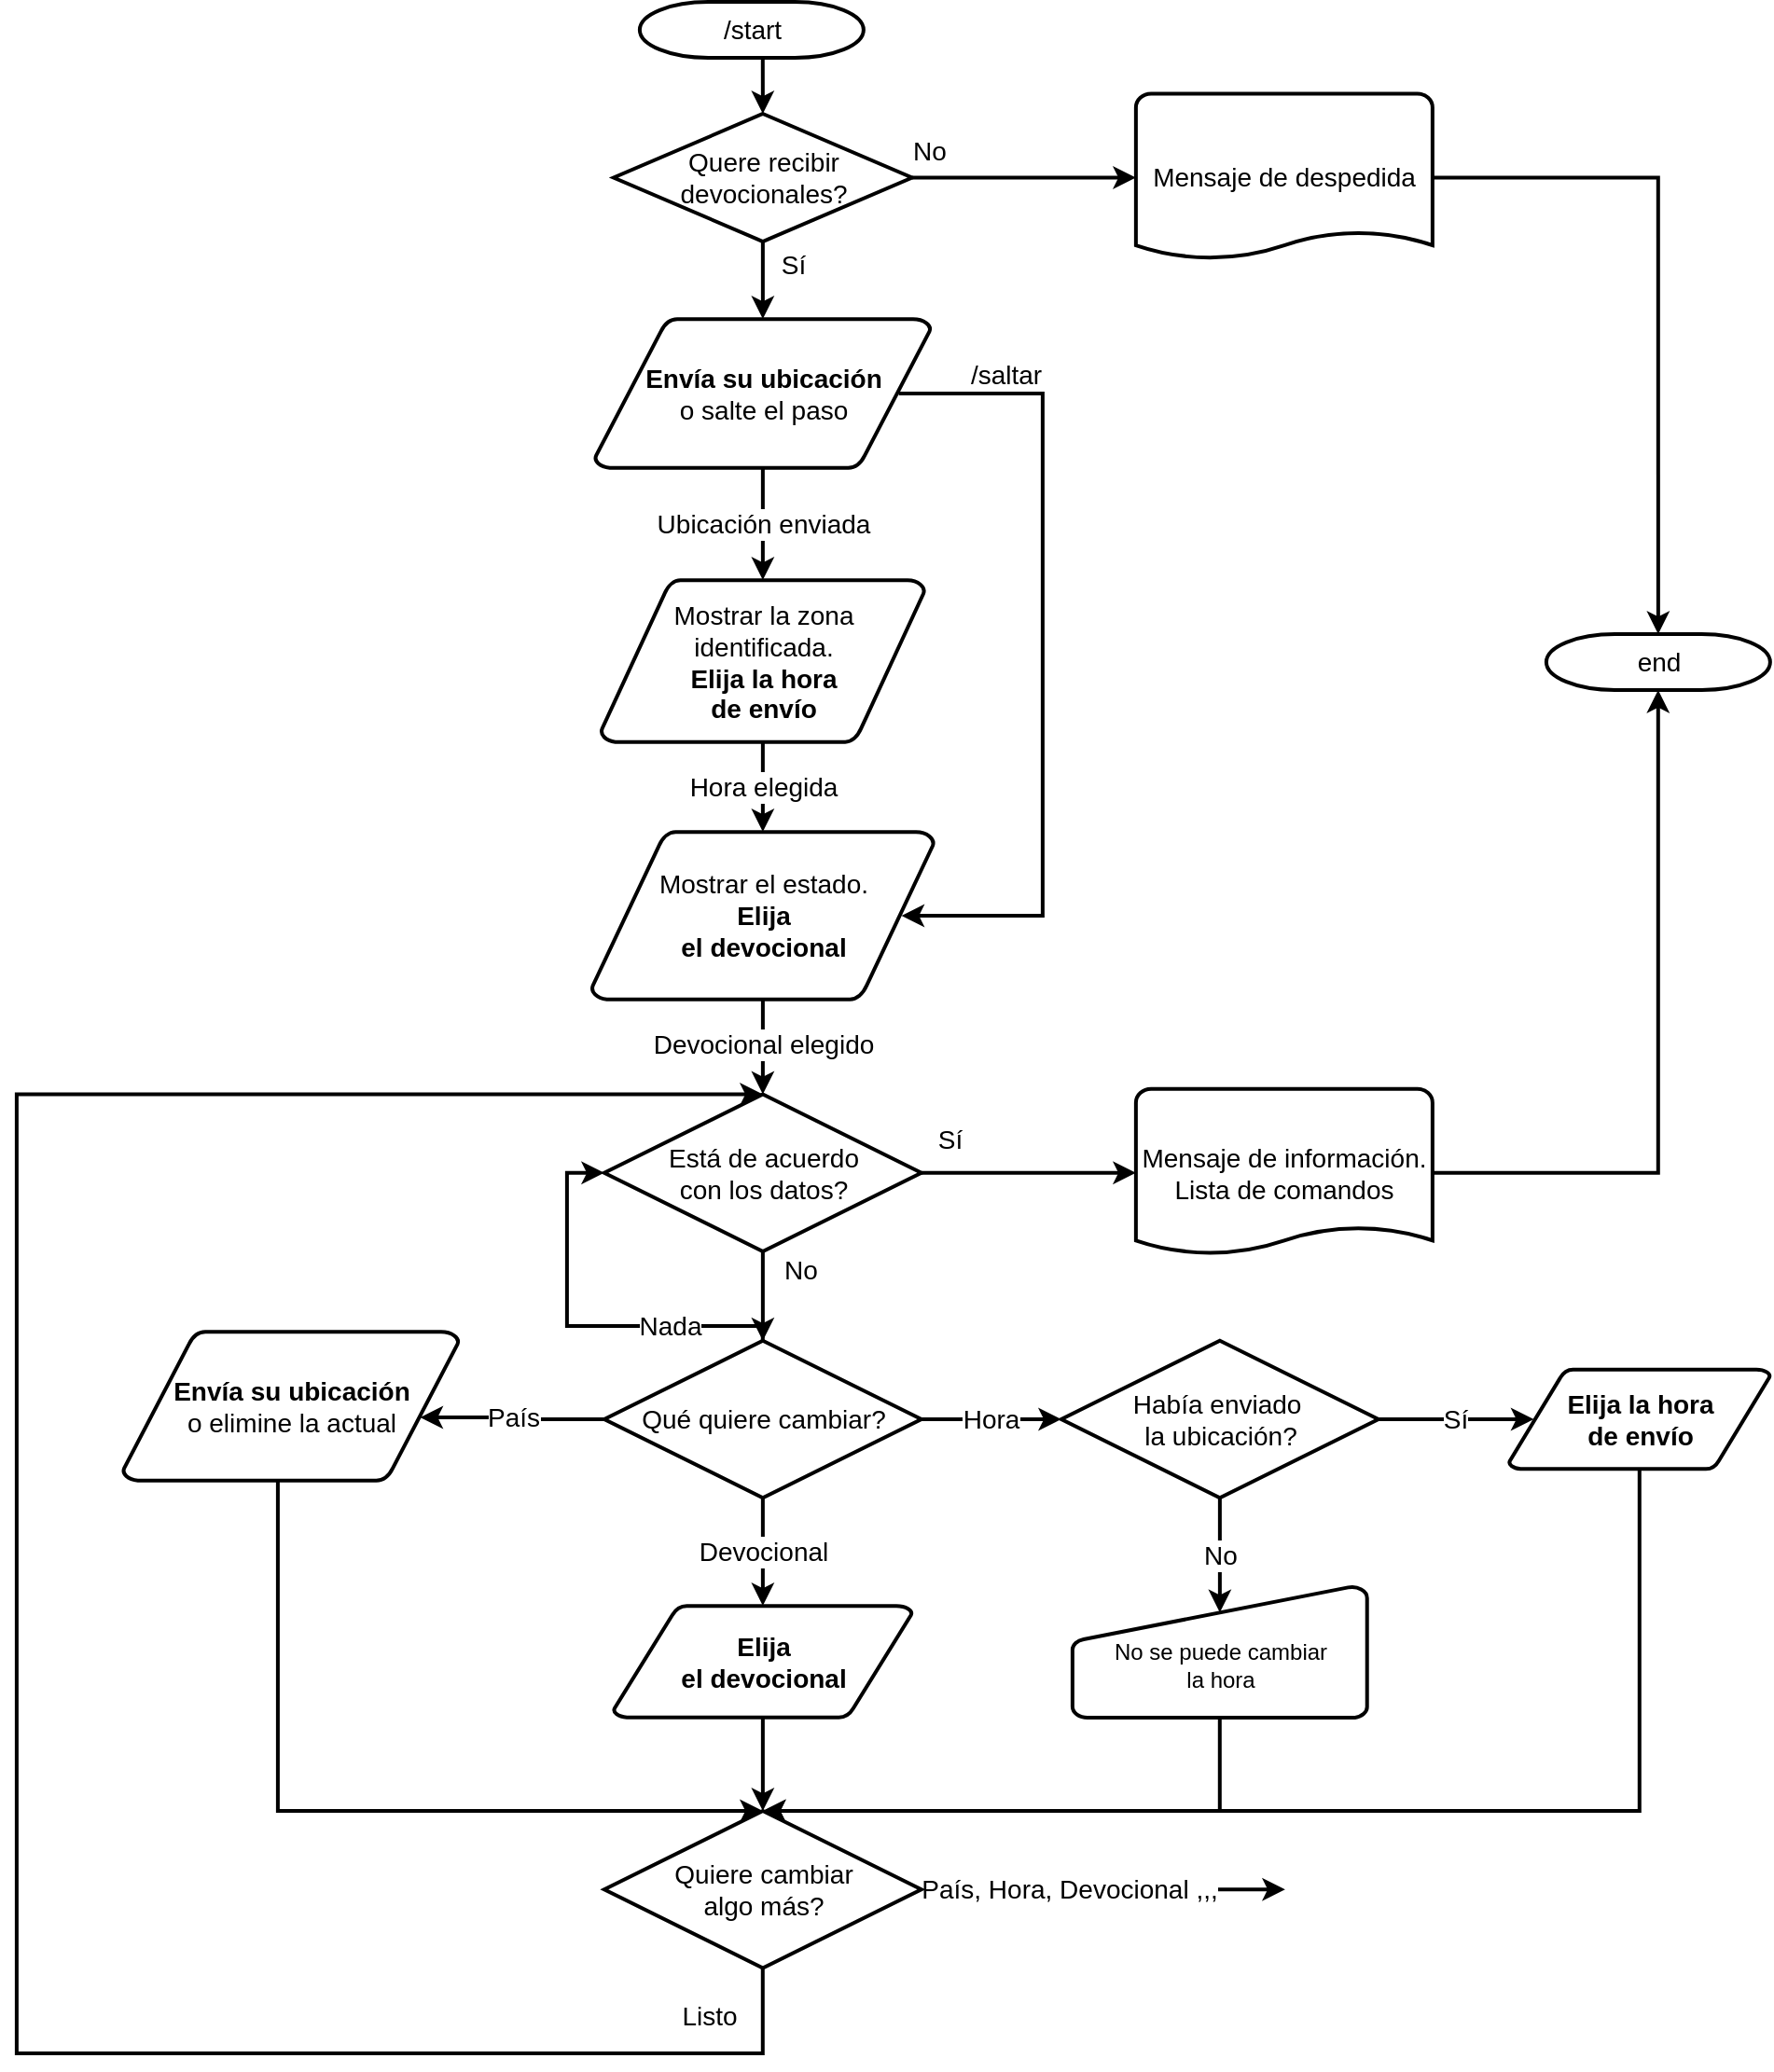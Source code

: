 <mxfile version="14.5.1" type="device"><diagram id="6a731a19-8d31-9384-78a2-239565b7b9f0" name="Page-1"><mxGraphModel dx="1205" dy="744" grid="1" gridSize="10" guides="1" tooltips="1" connect="1" arrows="1" fold="1" page="1" pageScale="1" pageWidth="1169" pageHeight="827" background="#ffffff" math="0" shadow="0"><root><mxCell id="0"/><mxCell id="1" parent="0"/><mxCell id="K-kjGQB7YsghfW2wiIcS-73" value="&lt;span style=&quot;background-color: rgb(255 , 255 , 255)&quot;&gt;Qué quiere cambiar?&lt;/span&gt;" style="shape=mxgraph.flowchart.decision;strokeWidth=2;gradientColor=none;gradientDirection=north;fontStyle=0;html=1;fontSize=14;" vertex="1" parent="1"><mxGeometry x="454.94" y="827.88" width="170" height="84.25" as="geometry"/></mxCell><mxCell id="K-kjGQB7YsghfW2wiIcS-59" value="No" style="edgeStyle=orthogonalEdgeStyle;rounded=0;orthogonalLoop=1;jettySize=auto;html=1;exitX=1;exitY=0.5;exitDx=0;exitDy=0;exitPerimeter=0;strokeWidth=2;fontSize=14;entryX=0;entryY=0.5;entryDx=0;entryDy=0;entryPerimeter=0;" edge="1" parent="1" source="K-kjGQB7YsghfW2wiIcS-55" target="K-kjGQB7YsghfW2wiIcS-97"><mxGeometry x="-0.833" y="14" relative="1" as="geometry"><mxPoint x="799.94" y="204" as="targetPoint"/><mxPoint x="-1" as="offset"/></mxGeometry></mxCell><mxCell id="K-kjGQB7YsghfW2wiIcS-61" value="Sí" style="edgeStyle=orthogonalEdgeStyle;rounded=0;orthogonalLoop=1;jettySize=auto;html=1;exitX=0.5;exitY=1;exitDx=0;exitDy=0;exitPerimeter=0;entryX=0.5;entryY=0;entryDx=0;entryDy=0;entryPerimeter=0;strokeWidth=2;fontSize=14;" edge="1" parent="1" source="K-kjGQB7YsghfW2wiIcS-55" target="K-kjGQB7YsghfW2wiIcS-60"><mxGeometry x="-0.446" y="16" relative="1" as="geometry"><mxPoint y="1" as="offset"/></mxGeometry></mxCell><mxCell id="K-kjGQB7YsghfW2wiIcS-55" value="Quere recibir&lt;br style=&quot;font-size: 14px;&quot;&gt;devocionales?" style="shape=mxgraph.flowchart.decision;strokeWidth=2;gradientColor=none;gradientDirection=north;fontStyle=0;html=1;fontSize=14;" vertex="1" parent="1"><mxGeometry x="459.94" y="170" width="160" height="68.5" as="geometry"/></mxCell><mxCell id="K-kjGQB7YsghfW2wiIcS-57" style="edgeStyle=orthogonalEdgeStyle;rounded=0;orthogonalLoop=1;jettySize=auto;html=1;exitX=0.5;exitY=1;exitDx=0;exitDy=0;exitPerimeter=0;entryX=0.5;entryY=0;entryDx=0;entryDy=0;entryPerimeter=0;strokeWidth=2;fontSize=14;" edge="1" parent="1" source="K-kjGQB7YsghfW2wiIcS-56" target="K-kjGQB7YsghfW2wiIcS-55"><mxGeometry relative="1" as="geometry"/></mxCell><mxCell id="K-kjGQB7YsghfW2wiIcS-56" value="/start" style="shape=mxgraph.flowchart.terminator;strokeWidth=2;gradientColor=none;gradientDirection=north;fontStyle=0;html=1;fontSize=14;" vertex="1" parent="1"><mxGeometry x="473.94" y="110" width="120" height="30" as="geometry"/></mxCell><mxCell id="K-kjGQB7YsghfW2wiIcS-63" value="Ubicación enviada" style="edgeStyle=orthogonalEdgeStyle;rounded=0;orthogonalLoop=1;jettySize=auto;html=1;exitX=0.5;exitY=1;exitDx=0;exitDy=0;exitPerimeter=0;entryX=0.5;entryY=0;entryDx=0;entryDy=0;entryPerimeter=0;strokeWidth=2;fontSize=14;" edge="1" parent="1" source="K-kjGQB7YsghfW2wiIcS-60" target="K-kjGQB7YsghfW2wiIcS-62"><mxGeometry relative="1" as="geometry"/></mxCell><mxCell id="K-kjGQB7YsghfW2wiIcS-66" value="/saltar" style="edgeStyle=orthogonalEdgeStyle;rounded=0;orthogonalLoop=1;jettySize=auto;html=1;exitX=0.905;exitY=0.5;exitDx=0;exitDy=0;exitPerimeter=0;entryX=0.905;entryY=0.5;entryDx=0;entryDy=0;entryPerimeter=0;strokeWidth=2;fontSize=14;" edge="1" parent="1" source="K-kjGQB7YsghfW2wiIcS-60" target="K-kjGQB7YsghfW2wiIcS-64"><mxGeometry x="-0.736" y="10" relative="1" as="geometry"><mxPoint x="719.94" y="590" as="targetPoint"/><Array as="points"><mxPoint x="689.94" y="320"/><mxPoint x="689.94" y="600"/></Array><mxPoint as="offset"/></mxGeometry></mxCell><mxCell id="K-kjGQB7YsghfW2wiIcS-60" value="&lt;b style=&quot;font-size: 14px;&quot;&gt;Envía su ubicación&lt;/b&gt;&lt;br style=&quot;font-size: 14px;&quot;&gt;o salte el paso" style="shape=mxgraph.flowchart.data;strokeWidth=2;gradientColor=none;gradientDirection=north;fontStyle=0;html=1;fontSize=14;" vertex="1" parent="1"><mxGeometry x="449.94" y="280" width="180" height="80" as="geometry"/></mxCell><mxCell id="K-kjGQB7YsghfW2wiIcS-65" value="Hora elegida" style="edgeStyle=orthogonalEdgeStyle;rounded=0;orthogonalLoop=1;jettySize=auto;html=1;exitX=0.5;exitY=1;exitDx=0;exitDy=0;exitPerimeter=0;entryX=0.5;entryY=0;entryDx=0;entryDy=0;entryPerimeter=0;strokeWidth=2;fontSize=14;" edge="1" parent="1" source="K-kjGQB7YsghfW2wiIcS-62" target="K-kjGQB7YsghfW2wiIcS-64"><mxGeometry relative="1" as="geometry"/></mxCell><mxCell id="K-kjGQB7YsghfW2wiIcS-62" value="Mostrar la zona &lt;br style=&quot;font-size: 14px;&quot;&gt;identificada.&lt;br style=&quot;font-size: 14px;&quot;&gt;&lt;b style=&quot;font-size: 14px;&quot;&gt;Elija la hora&lt;br style=&quot;font-size: 14px;&quot;&gt;de envío&lt;/b&gt;" style="shape=mxgraph.flowchart.data;strokeWidth=2;gradientColor=none;gradientDirection=north;fontStyle=0;html=1;fontSize=14;" vertex="1" parent="1"><mxGeometry x="453.19" y="420" width="173.5" height="87" as="geometry"/></mxCell><mxCell id="K-kjGQB7YsghfW2wiIcS-69" value="Devocional elegido" style="edgeStyle=orthogonalEdgeStyle;rounded=0;orthogonalLoop=1;jettySize=auto;html=1;entryX=0.5;entryY=0;entryDx=0;entryDy=0;entryPerimeter=0;strokeWidth=2;fontSize=14;" edge="1" parent="1" source="K-kjGQB7YsghfW2wiIcS-64" target="K-kjGQB7YsghfW2wiIcS-68"><mxGeometry x="-0.001" relative="1" as="geometry"><mxPoint y="-1" as="offset"/></mxGeometry></mxCell><mxCell id="K-kjGQB7YsghfW2wiIcS-64" value="Mostrar el estado.&lt;br style=&quot;font-size: 14px;&quot;&gt;&lt;b style=&quot;font-size: 14px;&quot;&gt;Elija&lt;br style=&quot;font-size: 14px;&quot;&gt;el devocional&lt;/b&gt;" style="shape=mxgraph.flowchart.data;strokeWidth=2;gradientColor=none;gradientDirection=north;fontStyle=0;html=1;fontSize=14;" vertex="1" parent="1"><mxGeometry x="448.19" y="555" width="183.5" height="90" as="geometry"/></mxCell><mxCell id="K-kjGQB7YsghfW2wiIcS-72" value="Sí" style="edgeStyle=orthogonalEdgeStyle;rounded=0;orthogonalLoop=1;jettySize=auto;html=1;exitX=1;exitY=0.5;exitDx=0;exitDy=0;exitPerimeter=0;entryX=0;entryY=0.5;entryDx=0;entryDy=0;entryPerimeter=0;strokeWidth=2;fontSize=14;" edge="1" parent="1" source="K-kjGQB7YsghfW2wiIcS-68" target="K-kjGQB7YsghfW2wiIcS-95"><mxGeometry x="-0.739" y="18" relative="1" as="geometry"><mxPoint as="offset"/></mxGeometry></mxCell><mxCell id="K-kjGQB7YsghfW2wiIcS-74" value="No" style="edgeStyle=orthogonalEdgeStyle;rounded=0;orthogonalLoop=1;jettySize=auto;html=1;entryX=0.5;entryY=0;entryDx=0;entryDy=0;entryPerimeter=0;strokeWidth=2;fontSize=14;" edge="1" parent="1" source="K-kjGQB7YsghfW2wiIcS-68" target="K-kjGQB7YsghfW2wiIcS-73"><mxGeometry x="-0.582" y="20" relative="1" as="geometry"><mxPoint as="offset"/></mxGeometry></mxCell><mxCell id="K-kjGQB7YsghfW2wiIcS-68" value="Está de acuerdo&lt;br&gt;con los datos?" style="shape=mxgraph.flowchart.decision;strokeWidth=2;gradientColor=none;gradientDirection=north;fontStyle=0;html=1;fontSize=14;" vertex="1" parent="1"><mxGeometry x="454.94" y="695.75" width="170" height="84.25" as="geometry"/></mxCell><mxCell id="K-kjGQB7YsghfW2wiIcS-70" value="end" style="shape=mxgraph.flowchart.terminator;strokeWidth=2;gradientColor=none;gradientDirection=north;fontStyle=0;html=1;fontSize=14;" vertex="1" parent="1"><mxGeometry x="959.94" y="449" width="120" height="30" as="geometry"/></mxCell><mxCell id="K-kjGQB7YsghfW2wiIcS-75" value="País" style="edgeStyle=orthogonalEdgeStyle;rounded=0;orthogonalLoop=1;jettySize=auto;html=1;exitX=0;exitY=0.5;exitDx=0;exitDy=0;exitPerimeter=0;strokeWidth=2;fontSize=14;entryX=0.885;entryY=0.575;entryDx=0;entryDy=0;entryPerimeter=0;" edge="1" parent="1" source="K-kjGQB7YsghfW2wiIcS-73" target="K-kjGQB7YsghfW2wiIcS-81"><mxGeometry relative="1" as="geometry"><mxPoint x="359.94" y="870" as="targetPoint"/></mxGeometry></mxCell><mxCell id="K-kjGQB7YsghfW2wiIcS-76" value="Hora" style="edgeStyle=orthogonalEdgeStyle;rounded=0;orthogonalLoop=1;jettySize=auto;html=1;strokeWidth=2;fontSize=14;entryX=0;entryY=0.5;entryDx=0;entryDy=0;entryPerimeter=0;" edge="1" parent="1" source="K-kjGQB7YsghfW2wiIcS-73" target="K-kjGQB7YsghfW2wiIcS-83"><mxGeometry relative="1" as="geometry"><mxPoint x="709.94" y="870.005" as="targetPoint"/></mxGeometry></mxCell><mxCell id="K-kjGQB7YsghfW2wiIcS-77" value="Devocional" style="edgeStyle=orthogonalEdgeStyle;rounded=0;orthogonalLoop=1;jettySize=auto;html=1;strokeWidth=2;fontSize=14;" edge="1" parent="1" source="K-kjGQB7YsghfW2wiIcS-73" target="K-kjGQB7YsghfW2wiIcS-82"><mxGeometry relative="1" as="geometry"><mxPoint x="539.94" y="980" as="targetPoint"/></mxGeometry></mxCell><mxCell id="K-kjGQB7YsghfW2wiIcS-80" value="Nada" style="edgeStyle=orthogonalEdgeStyle;rounded=0;orthogonalLoop=1;jettySize=auto;html=1;entryX=0;entryY=0.5;entryDx=0;entryDy=0;entryPerimeter=0;strokeWidth=2;fontSize=14;" edge="1" parent="1" source="K-kjGQB7YsghfW2wiIcS-73" target="K-kjGQB7YsghfW2wiIcS-68"><mxGeometry x="-0.462" relative="1" as="geometry"><Array as="points"><mxPoint x="539.94" y="820"/><mxPoint x="434.94" y="820"/><mxPoint x="434.94" y="738"/></Array><mxPoint as="offset"/></mxGeometry></mxCell><mxCell id="K-kjGQB7YsghfW2wiIcS-89" style="edgeStyle=orthogonalEdgeStyle;rounded=0;orthogonalLoop=1;jettySize=auto;html=1;strokeWidth=2;fontSize=14;entryX=0.5;entryY=0;entryDx=0;entryDy=0;entryPerimeter=0;" edge="1" parent="1" source="K-kjGQB7YsghfW2wiIcS-81" target="K-kjGQB7YsghfW2wiIcS-88"><mxGeometry relative="1" as="geometry"><Array as="points"><mxPoint x="279.94" y="1080"/></Array></mxGeometry></mxCell><mxCell id="K-kjGQB7YsghfW2wiIcS-81" value="&lt;b style=&quot;font-size: 14px&quot;&gt;Envía su ubicación&lt;/b&gt;&lt;br style=&quot;font-size: 14px&quot;&gt;o elimine la actual" style="shape=mxgraph.flowchart.data;strokeWidth=2;gradientColor=none;gradientDirection=north;fontStyle=0;html=1;fontSize=14;" vertex="1" parent="1"><mxGeometry x="196.94" y="823" width="180" height="80" as="geometry"/></mxCell><mxCell id="K-kjGQB7YsghfW2wiIcS-90" style="edgeStyle=orthogonalEdgeStyle;rounded=0;orthogonalLoop=1;jettySize=auto;html=1;entryX=0.5;entryY=0;entryDx=0;entryDy=0;entryPerimeter=0;strokeWidth=2;fontSize=14;" edge="1" parent="1" source="K-kjGQB7YsghfW2wiIcS-82" target="K-kjGQB7YsghfW2wiIcS-88"><mxGeometry relative="1" as="geometry"/></mxCell><mxCell id="K-kjGQB7YsghfW2wiIcS-82" value="&lt;b style=&quot;font-size: 14px&quot;&gt;Elija&lt;br style=&quot;font-size: 14px&quot;&gt;el devocional&lt;/b&gt;" style="shape=mxgraph.flowchart.data;strokeWidth=2;gradientColor=none;gradientDirection=north;fontStyle=0;html=1;fontSize=14;" vertex="1" parent="1"><mxGeometry x="459.94" y="970" width="160" height="60" as="geometry"/></mxCell><mxCell id="K-kjGQB7YsghfW2wiIcS-85" value="Sí" style="edgeStyle=orthogonalEdgeStyle;rounded=0;orthogonalLoop=1;jettySize=auto;html=1;entryX=0.095;entryY=0.5;entryDx=0;entryDy=0;entryPerimeter=0;strokeWidth=2;fontSize=14;" edge="1" parent="1" source="K-kjGQB7YsghfW2wiIcS-83" target="K-kjGQB7YsghfW2wiIcS-84"><mxGeometry relative="1" as="geometry"/></mxCell><mxCell id="K-kjGQB7YsghfW2wiIcS-87" value="No" style="edgeStyle=orthogonalEdgeStyle;rounded=0;orthogonalLoop=1;jettySize=auto;html=1;entryX=0.5;entryY=0.195;entryDx=0;entryDy=0;entryPerimeter=0;strokeWidth=2;fontSize=14;" edge="1" parent="1" source="K-kjGQB7YsghfW2wiIcS-83" target="K-kjGQB7YsghfW2wiIcS-86"><mxGeometry relative="1" as="geometry"/></mxCell><mxCell id="K-kjGQB7YsghfW2wiIcS-83" value="Había enviado&amp;nbsp;&lt;br&gt;la ubicación?" style="shape=mxgraph.flowchart.decision;strokeWidth=2;gradientColor=none;gradientDirection=north;fontStyle=0;html=1;fontSize=14;" vertex="1" parent="1"><mxGeometry x="699.94" y="827.88" width="170" height="84.25" as="geometry"/></mxCell><mxCell id="K-kjGQB7YsghfW2wiIcS-92" style="edgeStyle=orthogonalEdgeStyle;rounded=0;orthogonalLoop=1;jettySize=auto;html=1;entryX=0.5;entryY=0;entryDx=0;entryDy=0;entryPerimeter=0;strokeWidth=2;fontSize=14;" edge="1" parent="1" source="K-kjGQB7YsghfW2wiIcS-84" target="K-kjGQB7YsghfW2wiIcS-88"><mxGeometry relative="1" as="geometry"><Array as="points"><mxPoint x="1009.94" y="1080"/></Array></mxGeometry></mxCell><mxCell id="K-kjGQB7YsghfW2wiIcS-84" value="&lt;b style=&quot;font-size: 14px&quot;&gt;Elija la hora&lt;br style=&quot;font-size: 14px&quot;&gt;de envío&lt;/b&gt;" style="shape=mxgraph.flowchart.data;strokeWidth=2;gradientColor=none;gradientDirection=north;fontStyle=0;html=1;fontSize=14;" vertex="1" parent="1"><mxGeometry x="939.94" y="843.26" width="140" height="53.5" as="geometry"/></mxCell><mxCell id="K-kjGQB7YsghfW2wiIcS-91" style="edgeStyle=orthogonalEdgeStyle;rounded=0;orthogonalLoop=1;jettySize=auto;html=1;entryX=0.5;entryY=0;entryDx=0;entryDy=0;entryPerimeter=0;strokeWidth=2;fontSize=14;" edge="1" parent="1" source="K-kjGQB7YsghfW2wiIcS-86" target="K-kjGQB7YsghfW2wiIcS-88"><mxGeometry relative="1" as="geometry"><Array as="points"><mxPoint x="784.94" y="1080"/></Array></mxGeometry></mxCell><mxCell id="K-kjGQB7YsghfW2wiIcS-86" value="&lt;br&gt;No se puede cambiar&lt;br&gt;la hora" style="shape=mxgraph.flowchart.manual_input;strokeWidth=2;gradientColor=none;gradientDirection=north;fontStyle=0;html=1;" vertex="1" parent="1"><mxGeometry x="705.94" y="960" width="158" height="70" as="geometry"/></mxCell><mxCell id="K-kjGQB7YsghfW2wiIcS-93" value="País, Hora, Devocional ,,," style="edgeStyle=orthogonalEdgeStyle;rounded=0;orthogonalLoop=1;jettySize=auto;html=1;strokeWidth=2;fontSize=14;" edge="1" parent="1" source="K-kjGQB7YsghfW2wiIcS-88"><mxGeometry x="0.0" y="-18" relative="1" as="geometry"><mxPoint x="819.94" y="1122.125" as="targetPoint"/><mxPoint as="offset"/></mxGeometry></mxCell><mxCell id="K-kjGQB7YsghfW2wiIcS-94" value="Listo" style="edgeStyle=orthogonalEdgeStyle;rounded=0;orthogonalLoop=1;jettySize=auto;html=1;strokeWidth=2;fontSize=14;entryX=0.5;entryY=0;entryDx=0;entryDy=0;entryPerimeter=0;" edge="1" parent="1" source="K-kjGQB7YsghfW2wiIcS-88" target="K-kjGQB7YsghfW2wiIcS-68"><mxGeometry x="-0.892" y="-20" relative="1" as="geometry"><mxPoint x="139.94" y="730" as="targetPoint"/><Array as="points"><mxPoint x="539.94" y="1210"/><mxPoint x="139.94" y="1210"/><mxPoint x="139.94" y="696"/></Array><mxPoint x="-1" as="offset"/></mxGeometry></mxCell><mxCell id="K-kjGQB7YsghfW2wiIcS-88" value="&lt;span style=&quot;background-color: rgb(255 , 255 , 255)&quot;&gt;Quiere cambiar&lt;br&gt;algo más?&lt;/span&gt;" style="shape=mxgraph.flowchart.decision;strokeWidth=2;gradientColor=none;gradientDirection=north;fontStyle=0;html=1;fontSize=14;" vertex="1" parent="1"><mxGeometry x="454.94" y="1080" width="170" height="84.25" as="geometry"/></mxCell><mxCell id="K-kjGQB7YsghfW2wiIcS-96" style="edgeStyle=orthogonalEdgeStyle;rounded=0;orthogonalLoop=1;jettySize=auto;html=1;exitX=1;exitY=0.5;exitDx=0;exitDy=0;exitPerimeter=0;strokeWidth=2;fontSize=14;" edge="1" parent="1" source="K-kjGQB7YsghfW2wiIcS-95" target="K-kjGQB7YsghfW2wiIcS-70"><mxGeometry relative="1" as="geometry"/></mxCell><mxCell id="K-kjGQB7YsghfW2wiIcS-95" value="&lt;font style=&quot;font-size: 14px&quot;&gt;Mensaje de información.&lt;br&gt;Lista de comandos&lt;/font&gt;" style="shape=mxgraph.flowchart.document;strokeWidth=2;gradientColor=none;gradientDirection=north;fontStyle=0;html=1;" vertex="1" parent="1"><mxGeometry x="739.94" y="692.88" width="159" height="90" as="geometry"/></mxCell><mxCell id="K-kjGQB7YsghfW2wiIcS-98" style="edgeStyle=orthogonalEdgeStyle;rounded=0;orthogonalLoop=1;jettySize=auto;html=1;exitX=1;exitY=0.5;exitDx=0;exitDy=0;exitPerimeter=0;entryX=0.5;entryY=0;entryDx=0;entryDy=0;entryPerimeter=0;strokeWidth=2;fontSize=14;" edge="1" parent="1" source="K-kjGQB7YsghfW2wiIcS-97" target="K-kjGQB7YsghfW2wiIcS-70"><mxGeometry relative="1" as="geometry"/></mxCell><mxCell id="K-kjGQB7YsghfW2wiIcS-97" value="&lt;font style=&quot;font-size: 14px&quot;&gt;Mensaje de despedida&lt;/font&gt;" style="shape=mxgraph.flowchart.document;strokeWidth=2;gradientColor=none;gradientDirection=north;fontStyle=0;html=1;" vertex="1" parent="1"><mxGeometry x="739.94" y="159.25" width="159" height="90" as="geometry"/></mxCell></root></mxGraphModel></diagram></mxfile>